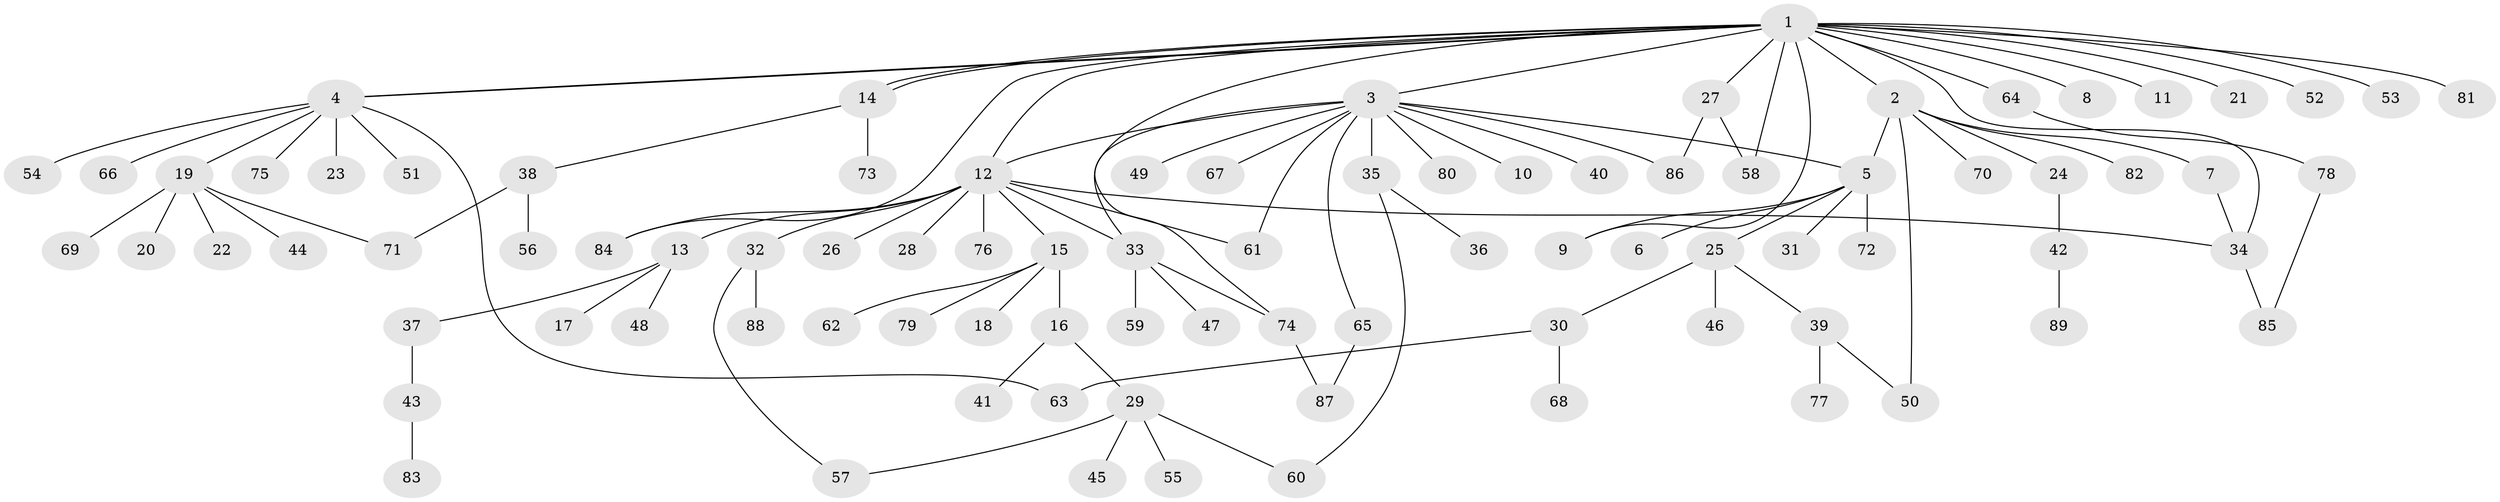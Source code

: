 // Generated by graph-tools (version 1.1) at 2025/14/03/09/25 04:14:38]
// undirected, 89 vertices, 108 edges
graph export_dot {
graph [start="1"]
  node [color=gray90,style=filled];
  1;
  2;
  3;
  4;
  5;
  6;
  7;
  8;
  9;
  10;
  11;
  12;
  13;
  14;
  15;
  16;
  17;
  18;
  19;
  20;
  21;
  22;
  23;
  24;
  25;
  26;
  27;
  28;
  29;
  30;
  31;
  32;
  33;
  34;
  35;
  36;
  37;
  38;
  39;
  40;
  41;
  42;
  43;
  44;
  45;
  46;
  47;
  48;
  49;
  50;
  51;
  52;
  53;
  54;
  55;
  56;
  57;
  58;
  59;
  60;
  61;
  62;
  63;
  64;
  65;
  66;
  67;
  68;
  69;
  70;
  71;
  72;
  73;
  74;
  75;
  76;
  77;
  78;
  79;
  80;
  81;
  82;
  83;
  84;
  85;
  86;
  87;
  88;
  89;
  1 -- 2;
  1 -- 3;
  1 -- 4;
  1 -- 4;
  1 -- 8;
  1 -- 9;
  1 -- 11;
  1 -- 12;
  1 -- 14;
  1 -- 14;
  1 -- 21;
  1 -- 27;
  1 -- 34;
  1 -- 52;
  1 -- 53;
  1 -- 58;
  1 -- 64;
  1 -- 74;
  1 -- 81;
  1 -- 84;
  2 -- 5;
  2 -- 7;
  2 -- 24;
  2 -- 50;
  2 -- 70;
  2 -- 82;
  3 -- 5;
  3 -- 10;
  3 -- 12;
  3 -- 33;
  3 -- 35;
  3 -- 40;
  3 -- 49;
  3 -- 61;
  3 -- 65;
  3 -- 67;
  3 -- 80;
  3 -- 86;
  4 -- 19;
  4 -- 23;
  4 -- 51;
  4 -- 54;
  4 -- 63;
  4 -- 66;
  4 -- 75;
  5 -- 6;
  5 -- 9;
  5 -- 25;
  5 -- 31;
  5 -- 72;
  7 -- 34;
  12 -- 13;
  12 -- 15;
  12 -- 26;
  12 -- 28;
  12 -- 32;
  12 -- 33;
  12 -- 34;
  12 -- 61;
  12 -- 76;
  12 -- 84;
  13 -- 17;
  13 -- 37;
  13 -- 48;
  14 -- 38;
  14 -- 73;
  15 -- 16;
  15 -- 18;
  15 -- 62;
  15 -- 79;
  16 -- 29;
  16 -- 41;
  19 -- 20;
  19 -- 22;
  19 -- 44;
  19 -- 69;
  19 -- 71;
  24 -- 42;
  25 -- 30;
  25 -- 39;
  25 -- 46;
  27 -- 58;
  27 -- 86;
  29 -- 45;
  29 -- 55;
  29 -- 57;
  29 -- 60;
  30 -- 63;
  30 -- 68;
  32 -- 57;
  32 -- 88;
  33 -- 47;
  33 -- 59;
  33 -- 74;
  34 -- 85;
  35 -- 36;
  35 -- 60;
  37 -- 43;
  38 -- 56;
  38 -- 71;
  39 -- 50;
  39 -- 77;
  42 -- 89;
  43 -- 83;
  64 -- 78;
  65 -- 87;
  74 -- 87;
  78 -- 85;
}
